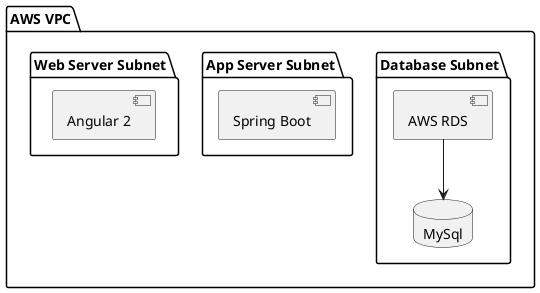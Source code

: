 @startuml

package "AWS VPC" {
 folder "Database Subnet" {
      [AWS RDS]  --> MySql
  }
  folder "App Server Subnet" {
      [Spring Boot]
  }
  folder "Web Server Subnet" {
     [Angular 2]
  }
}

database "MySql" {

}

@enduml